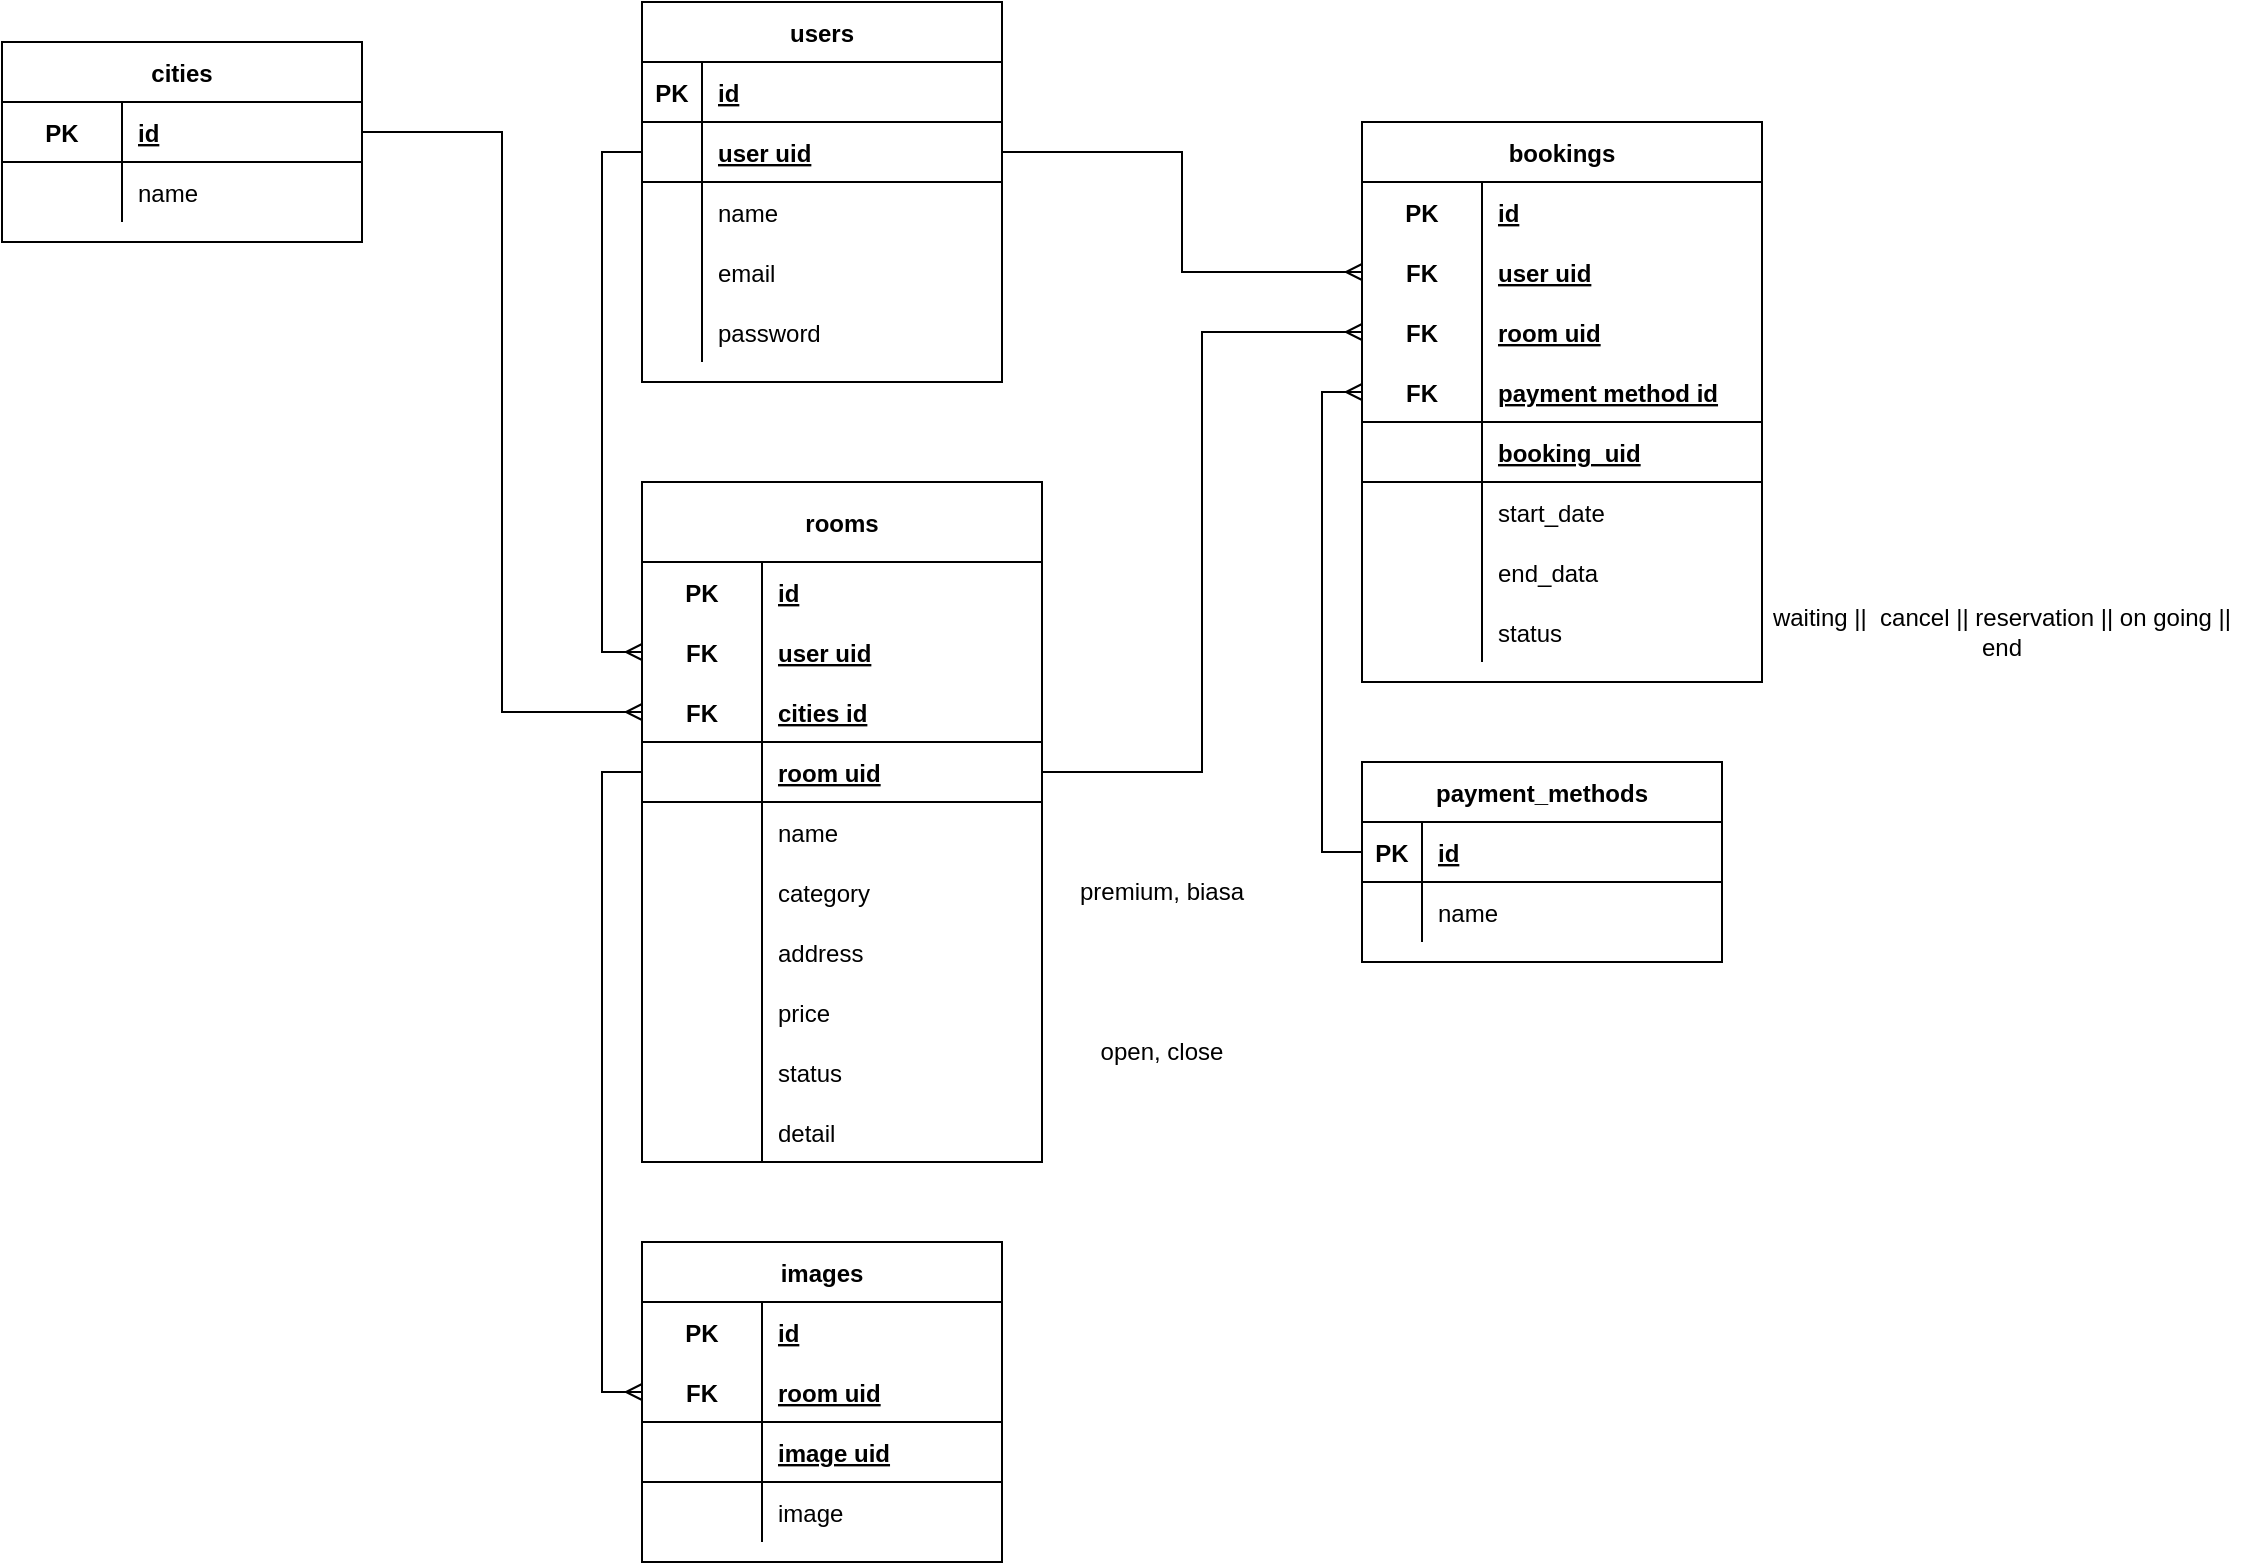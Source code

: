 <mxfile>
    <diagram id="iPe8jotAJczjUdUN0MHW" name="airbnb">
        <mxGraphModel dx="617" dy="588" grid="1" gridSize="10" guides="1" tooltips="1" connect="1" arrows="1" fold="1" page="1" pageScale="1" pageWidth="1169" pageHeight="827" math="0" shadow="0">
            <root>
                <mxCell id="F6-YlnlzuKN7G8_1LDeP-0"/>
                <mxCell id="F6-YlnlzuKN7G8_1LDeP-1" parent="F6-YlnlzuKN7G8_1LDeP-0"/>
                <mxCell id="jNH8X06Qy_llyJhlAX_3-0" style="edgeStyle=orthogonalEdgeStyle;rounded=0;orthogonalLoop=1;jettySize=auto;html=1;exitX=0;exitY=0.5;exitDx=0;exitDy=0;entryX=0;entryY=0.5;entryDx=0;entryDy=0;endArrow=ERmany;endFill=0;" parent="F6-YlnlzuKN7G8_1LDeP-1" source="jNH8X06Qy_llyJhlAX_3-94" target="jNH8X06Qy_llyJhlAX_3-18" edge="1">
                    <mxGeometry relative="1" as="geometry"/>
                </mxCell>
                <mxCell id="jNH8X06Qy_llyJhlAX_3-1" value="users" style="shape=table;startSize=30;container=1;collapsible=1;childLayout=tableLayout;fixedRows=1;rowLines=0;fontStyle=1;align=center;resizeLast=1;" parent="F6-YlnlzuKN7G8_1LDeP-1" vertex="1">
                    <mxGeometry x="360" y="20" width="180" height="190" as="geometry"/>
                </mxCell>
                <mxCell id="jNH8X06Qy_llyJhlAX_3-2" value="" style="shape=tableRow;horizontal=0;startSize=0;swimlaneHead=0;swimlaneBody=0;fillColor=none;collapsible=0;dropTarget=0;points=[[0,0.5],[1,0.5]];portConstraint=eastwest;top=0;left=0;right=0;bottom=1;" parent="jNH8X06Qy_llyJhlAX_3-1" vertex="1">
                    <mxGeometry y="30" width="180" height="30" as="geometry"/>
                </mxCell>
                <mxCell id="jNH8X06Qy_llyJhlAX_3-3" value="PK" style="shape=partialRectangle;connectable=0;fillColor=none;top=0;left=0;bottom=0;right=0;fontStyle=1;overflow=hidden;" parent="jNH8X06Qy_llyJhlAX_3-2" vertex="1">
                    <mxGeometry width="30" height="30" as="geometry">
                        <mxRectangle width="30" height="30" as="alternateBounds"/>
                    </mxGeometry>
                </mxCell>
                <mxCell id="jNH8X06Qy_llyJhlAX_3-4" value="id" style="shape=partialRectangle;connectable=0;fillColor=none;top=0;left=0;bottom=0;right=0;align=left;spacingLeft=6;fontStyle=5;overflow=hidden;" parent="jNH8X06Qy_llyJhlAX_3-2" vertex="1">
                    <mxGeometry x="30" width="150" height="30" as="geometry">
                        <mxRectangle width="150" height="30" as="alternateBounds"/>
                    </mxGeometry>
                </mxCell>
                <mxCell id="jNH8X06Qy_llyJhlAX_3-94" style="shape=tableRow;horizontal=0;startSize=0;swimlaneHead=0;swimlaneBody=0;fillColor=none;collapsible=0;dropTarget=0;points=[[0,0.5],[1,0.5]];portConstraint=eastwest;top=0;left=0;right=0;bottom=1;" parent="jNH8X06Qy_llyJhlAX_3-1" vertex="1">
                    <mxGeometry y="60" width="180" height="30" as="geometry"/>
                </mxCell>
                <mxCell id="jNH8X06Qy_llyJhlAX_3-95" style="shape=partialRectangle;connectable=0;fillColor=none;top=0;left=0;bottom=0;right=0;fontStyle=1;overflow=hidden;" parent="jNH8X06Qy_llyJhlAX_3-94" vertex="1">
                    <mxGeometry width="30" height="30" as="geometry">
                        <mxRectangle width="30" height="30" as="alternateBounds"/>
                    </mxGeometry>
                </mxCell>
                <mxCell id="jNH8X06Qy_llyJhlAX_3-96" value="user uid" style="shape=partialRectangle;connectable=0;fillColor=none;top=0;left=0;bottom=0;right=0;align=left;spacingLeft=6;fontStyle=5;overflow=hidden;" parent="jNH8X06Qy_llyJhlAX_3-94" vertex="1">
                    <mxGeometry x="30" width="150" height="30" as="geometry">
                        <mxRectangle width="150" height="30" as="alternateBounds"/>
                    </mxGeometry>
                </mxCell>
                <mxCell id="jNH8X06Qy_llyJhlAX_3-5" value="" style="shape=tableRow;horizontal=0;startSize=0;swimlaneHead=0;swimlaneBody=0;fillColor=none;collapsible=0;dropTarget=0;points=[[0,0.5],[1,0.5]];portConstraint=eastwest;top=0;left=0;right=0;bottom=0;" parent="jNH8X06Qy_llyJhlAX_3-1" vertex="1">
                    <mxGeometry y="90" width="180" height="30" as="geometry"/>
                </mxCell>
                <mxCell id="jNH8X06Qy_llyJhlAX_3-6" value="" style="shape=partialRectangle;connectable=0;fillColor=none;top=0;left=0;bottom=0;right=0;editable=1;overflow=hidden;" parent="jNH8X06Qy_llyJhlAX_3-5" vertex="1">
                    <mxGeometry width="30" height="30" as="geometry">
                        <mxRectangle width="30" height="30" as="alternateBounds"/>
                    </mxGeometry>
                </mxCell>
                <mxCell id="jNH8X06Qy_llyJhlAX_3-7" value="name" style="shape=partialRectangle;connectable=0;fillColor=none;top=0;left=0;bottom=0;right=0;align=left;spacingLeft=6;overflow=hidden;" parent="jNH8X06Qy_llyJhlAX_3-5" vertex="1">
                    <mxGeometry x="30" width="150" height="30" as="geometry">
                        <mxRectangle width="150" height="30" as="alternateBounds"/>
                    </mxGeometry>
                </mxCell>
                <mxCell id="jNH8X06Qy_llyJhlAX_3-8" value="" style="shape=tableRow;horizontal=0;startSize=0;swimlaneHead=0;swimlaneBody=0;fillColor=none;collapsible=0;dropTarget=0;points=[[0,0.5],[1,0.5]];portConstraint=eastwest;top=0;left=0;right=0;bottom=0;" parent="jNH8X06Qy_llyJhlAX_3-1" vertex="1">
                    <mxGeometry y="120" width="180" height="30" as="geometry"/>
                </mxCell>
                <mxCell id="jNH8X06Qy_llyJhlAX_3-9" value="" style="shape=partialRectangle;connectable=0;fillColor=none;top=0;left=0;bottom=0;right=0;editable=1;overflow=hidden;" parent="jNH8X06Qy_llyJhlAX_3-8" vertex="1">
                    <mxGeometry width="30" height="30" as="geometry">
                        <mxRectangle width="30" height="30" as="alternateBounds"/>
                    </mxGeometry>
                </mxCell>
                <mxCell id="jNH8X06Qy_llyJhlAX_3-10" value="email" style="shape=partialRectangle;connectable=0;fillColor=none;top=0;left=0;bottom=0;right=0;align=left;spacingLeft=6;overflow=hidden;" parent="jNH8X06Qy_llyJhlAX_3-8" vertex="1">
                    <mxGeometry x="30" width="150" height="30" as="geometry">
                        <mxRectangle width="150" height="30" as="alternateBounds"/>
                    </mxGeometry>
                </mxCell>
                <mxCell id="jNH8X06Qy_llyJhlAX_3-11" value="" style="shape=tableRow;horizontal=0;startSize=0;swimlaneHead=0;swimlaneBody=0;fillColor=none;collapsible=0;dropTarget=0;points=[[0,0.5],[1,0.5]];portConstraint=eastwest;top=0;left=0;right=0;bottom=0;" parent="jNH8X06Qy_llyJhlAX_3-1" vertex="1">
                    <mxGeometry y="150" width="180" height="30" as="geometry"/>
                </mxCell>
                <mxCell id="jNH8X06Qy_llyJhlAX_3-12" value="" style="shape=partialRectangle;connectable=0;fillColor=none;top=0;left=0;bottom=0;right=0;editable=1;overflow=hidden;" parent="jNH8X06Qy_llyJhlAX_3-11" vertex="1">
                    <mxGeometry width="30" height="30" as="geometry">
                        <mxRectangle width="30" height="30" as="alternateBounds"/>
                    </mxGeometry>
                </mxCell>
                <mxCell id="jNH8X06Qy_llyJhlAX_3-13" value="password" style="shape=partialRectangle;connectable=0;fillColor=none;top=0;left=0;bottom=0;right=0;align=left;spacingLeft=6;overflow=hidden;" parent="jNH8X06Qy_llyJhlAX_3-11" vertex="1">
                    <mxGeometry x="30" width="150" height="30" as="geometry">
                        <mxRectangle width="150" height="30" as="alternateBounds"/>
                    </mxGeometry>
                </mxCell>
                <mxCell id="jNH8X06Qy_llyJhlAX_3-14" value="rooms" style="shape=table;startSize=40;container=1;collapsible=1;childLayout=tableLayout;fixedRows=1;rowLines=0;fontStyle=1;align=center;resizeLast=1;" parent="F6-YlnlzuKN7G8_1LDeP-1" vertex="1">
                    <mxGeometry x="360" y="260" width="200" height="340" as="geometry"/>
                </mxCell>
                <mxCell id="jNH8X06Qy_llyJhlAX_3-15" value="" style="shape=tableRow;horizontal=0;startSize=0;swimlaneHead=0;swimlaneBody=0;fillColor=none;collapsible=0;dropTarget=0;points=[[0,0.5],[1,0.5]];portConstraint=eastwest;top=0;left=0;right=0;bottom=0;" parent="jNH8X06Qy_llyJhlAX_3-14" vertex="1">
                    <mxGeometry y="40" width="200" height="30" as="geometry"/>
                </mxCell>
                <mxCell id="jNH8X06Qy_llyJhlAX_3-16" value="PK" style="shape=partialRectangle;connectable=0;fillColor=none;top=0;left=0;bottom=0;right=0;fontStyle=1;overflow=hidden;" parent="jNH8X06Qy_llyJhlAX_3-15" vertex="1">
                    <mxGeometry width="60" height="30" as="geometry">
                        <mxRectangle width="60" height="30" as="alternateBounds"/>
                    </mxGeometry>
                </mxCell>
                <mxCell id="jNH8X06Qy_llyJhlAX_3-17" value="id" style="shape=partialRectangle;connectable=0;fillColor=none;top=0;left=0;bottom=0;right=0;align=left;spacingLeft=6;fontStyle=5;overflow=hidden;" parent="jNH8X06Qy_llyJhlAX_3-15" vertex="1">
                    <mxGeometry x="60" width="140" height="30" as="geometry">
                        <mxRectangle width="140" height="30" as="alternateBounds"/>
                    </mxGeometry>
                </mxCell>
                <mxCell id="jNH8X06Qy_llyJhlAX_3-18" value="" style="shape=tableRow;horizontal=0;startSize=0;swimlaneHead=0;swimlaneBody=0;fillColor=none;collapsible=0;dropTarget=0;points=[[0,0.5],[1,0.5]];portConstraint=eastwest;top=0;left=0;right=0;bottom=1;strokeColor=none;" parent="jNH8X06Qy_llyJhlAX_3-14" vertex="1">
                    <mxGeometry y="70" width="200" height="30" as="geometry"/>
                </mxCell>
                <mxCell id="jNH8X06Qy_llyJhlAX_3-19" value="FK" style="shape=partialRectangle;connectable=0;fillColor=none;top=0;left=0;bottom=0;right=0;fontStyle=1;overflow=hidden;" parent="jNH8X06Qy_llyJhlAX_3-18" vertex="1">
                    <mxGeometry width="60" height="30" as="geometry">
                        <mxRectangle width="60" height="30" as="alternateBounds"/>
                    </mxGeometry>
                </mxCell>
                <mxCell id="jNH8X06Qy_llyJhlAX_3-20" value="user uid" style="shape=partialRectangle;connectable=0;fillColor=none;top=0;left=0;bottom=0;right=0;align=left;spacingLeft=6;fontStyle=5;overflow=hidden;" parent="jNH8X06Qy_llyJhlAX_3-18" vertex="1">
                    <mxGeometry x="60" width="140" height="30" as="geometry">
                        <mxRectangle width="140" height="30" as="alternateBounds"/>
                    </mxGeometry>
                </mxCell>
                <mxCell id="yA-4zn-T3ek4qHLC0Tsx-14" style="shape=tableRow;horizontal=0;startSize=0;swimlaneHead=0;swimlaneBody=0;fillColor=none;collapsible=0;dropTarget=0;points=[[0,0.5],[1,0.5]];portConstraint=eastwest;top=0;left=0;right=0;bottom=1;strokeColor=default;" parent="jNH8X06Qy_llyJhlAX_3-14" vertex="1">
                    <mxGeometry y="100" width="200" height="30" as="geometry"/>
                </mxCell>
                <mxCell id="yA-4zn-T3ek4qHLC0Tsx-15" value="FK" style="shape=partialRectangle;connectable=0;fillColor=none;top=0;left=0;bottom=0;right=0;fontStyle=1;overflow=hidden;" parent="yA-4zn-T3ek4qHLC0Tsx-14" vertex="1">
                    <mxGeometry width="60" height="30" as="geometry">
                        <mxRectangle width="60" height="30" as="alternateBounds"/>
                    </mxGeometry>
                </mxCell>
                <mxCell id="yA-4zn-T3ek4qHLC0Tsx-16" value="cities id" style="shape=partialRectangle;connectable=0;fillColor=none;top=0;left=0;bottom=0;right=0;align=left;spacingLeft=6;fontStyle=5;overflow=hidden;" parent="yA-4zn-T3ek4qHLC0Tsx-14" vertex="1">
                    <mxGeometry x="60" width="140" height="30" as="geometry">
                        <mxRectangle width="140" height="30" as="alternateBounds"/>
                    </mxGeometry>
                </mxCell>
                <mxCell id="8i1Hix3Q9Z3WD4ij0kzK-0" style="shape=tableRow;horizontal=0;startSize=0;swimlaneHead=0;swimlaneBody=0;fillColor=none;collapsible=0;dropTarget=0;points=[[0,0.5],[1,0.5]];portConstraint=eastwest;top=0;left=0;right=0;bottom=1;strokeColor=default;" parent="jNH8X06Qy_llyJhlAX_3-14" vertex="1">
                    <mxGeometry y="130" width="200" height="30" as="geometry"/>
                </mxCell>
                <mxCell id="8i1Hix3Q9Z3WD4ij0kzK-1" style="shape=partialRectangle;connectable=0;fillColor=none;top=0;left=0;bottom=0;right=0;fontStyle=1;overflow=hidden;" parent="8i1Hix3Q9Z3WD4ij0kzK-0" vertex="1">
                    <mxGeometry width="60" height="30" as="geometry">
                        <mxRectangle width="60" height="30" as="alternateBounds"/>
                    </mxGeometry>
                </mxCell>
                <mxCell id="8i1Hix3Q9Z3WD4ij0kzK-2" value="room uid" style="shape=partialRectangle;connectable=0;fillColor=none;top=0;left=0;bottom=0;right=0;align=left;spacingLeft=6;fontStyle=5;overflow=hidden;" parent="8i1Hix3Q9Z3WD4ij0kzK-0" vertex="1">
                    <mxGeometry x="60" width="140" height="30" as="geometry">
                        <mxRectangle width="140" height="30" as="alternateBounds"/>
                    </mxGeometry>
                </mxCell>
                <mxCell id="jNH8X06Qy_llyJhlAX_3-24" value="" style="shape=tableRow;horizontal=0;startSize=0;swimlaneHead=0;swimlaneBody=0;fillColor=none;collapsible=0;dropTarget=0;points=[[0,0.5],[1,0.5]];portConstraint=eastwest;top=0;left=0;right=0;bottom=0;" parent="jNH8X06Qy_llyJhlAX_3-14" vertex="1">
                    <mxGeometry y="160" width="200" height="30" as="geometry"/>
                </mxCell>
                <mxCell id="jNH8X06Qy_llyJhlAX_3-25" value="" style="shape=partialRectangle;connectable=0;fillColor=none;top=0;left=0;bottom=0;right=0;editable=1;overflow=hidden;" parent="jNH8X06Qy_llyJhlAX_3-24" vertex="1">
                    <mxGeometry width="60" height="30" as="geometry">
                        <mxRectangle width="60" height="30" as="alternateBounds"/>
                    </mxGeometry>
                </mxCell>
                <mxCell id="jNH8X06Qy_llyJhlAX_3-26" value="name" style="shape=partialRectangle;connectable=0;fillColor=none;top=0;left=0;bottom=0;right=0;align=left;spacingLeft=6;overflow=hidden;" parent="jNH8X06Qy_llyJhlAX_3-24" vertex="1">
                    <mxGeometry x="60" width="140" height="30" as="geometry">
                        <mxRectangle width="140" height="30" as="alternateBounds"/>
                    </mxGeometry>
                </mxCell>
                <mxCell id="iODDZfMsmbBCULCT-y6B-32" style="shape=tableRow;horizontal=0;startSize=0;swimlaneHead=0;swimlaneBody=0;fillColor=none;collapsible=0;dropTarget=0;points=[[0,0.5],[1,0.5]];portConstraint=eastwest;top=0;left=0;right=0;bottom=0;" parent="jNH8X06Qy_llyJhlAX_3-14" vertex="1">
                    <mxGeometry y="190" width="200" height="30" as="geometry"/>
                </mxCell>
                <mxCell id="iODDZfMsmbBCULCT-y6B-33" style="shape=partialRectangle;connectable=0;fillColor=none;top=0;left=0;bottom=0;right=0;editable=1;overflow=hidden;" parent="iODDZfMsmbBCULCT-y6B-32" vertex="1">
                    <mxGeometry width="60" height="30" as="geometry">
                        <mxRectangle width="60" height="30" as="alternateBounds"/>
                    </mxGeometry>
                </mxCell>
                <mxCell id="iODDZfMsmbBCULCT-y6B-34" value="category" style="shape=partialRectangle;connectable=0;fillColor=none;top=0;left=0;bottom=0;right=0;align=left;spacingLeft=6;overflow=hidden;" parent="iODDZfMsmbBCULCT-y6B-32" vertex="1">
                    <mxGeometry x="60" width="140" height="30" as="geometry">
                        <mxRectangle width="140" height="30" as="alternateBounds"/>
                    </mxGeometry>
                </mxCell>
                <mxCell id="20" style="shape=tableRow;horizontal=0;startSize=0;swimlaneHead=0;swimlaneBody=0;fillColor=none;collapsible=0;dropTarget=0;points=[[0,0.5],[1,0.5]];portConstraint=eastwest;top=0;left=0;right=0;bottom=0;" parent="jNH8X06Qy_llyJhlAX_3-14" vertex="1">
                    <mxGeometry y="220" width="200" height="30" as="geometry"/>
                </mxCell>
                <mxCell id="21" style="shape=partialRectangle;connectable=0;fillColor=none;top=0;left=0;bottom=0;right=0;editable=1;overflow=hidden;" parent="20" vertex="1">
                    <mxGeometry width="60" height="30" as="geometry">
                        <mxRectangle width="60" height="30" as="alternateBounds"/>
                    </mxGeometry>
                </mxCell>
                <mxCell id="22" value="address" style="shape=partialRectangle;connectable=0;fillColor=none;top=0;left=0;bottom=0;right=0;align=left;spacingLeft=6;overflow=hidden;" parent="20" vertex="1">
                    <mxGeometry x="60" width="140" height="30" as="geometry">
                        <mxRectangle width="140" height="30" as="alternateBounds"/>
                    </mxGeometry>
                </mxCell>
                <mxCell id="jNH8X06Qy_llyJhlAX_3-27" value="" style="shape=tableRow;horizontal=0;startSize=0;swimlaneHead=0;swimlaneBody=0;fillColor=none;collapsible=0;dropTarget=0;points=[[0,0.5],[1,0.5]];portConstraint=eastwest;top=0;left=0;right=0;bottom=0;" parent="jNH8X06Qy_llyJhlAX_3-14" vertex="1">
                    <mxGeometry y="250" width="200" height="30" as="geometry"/>
                </mxCell>
                <mxCell id="jNH8X06Qy_llyJhlAX_3-28" value="" style="shape=partialRectangle;connectable=0;fillColor=none;top=0;left=0;bottom=0;right=0;editable=1;overflow=hidden;" parent="jNH8X06Qy_llyJhlAX_3-27" vertex="1">
                    <mxGeometry width="60" height="30" as="geometry">
                        <mxRectangle width="60" height="30" as="alternateBounds"/>
                    </mxGeometry>
                </mxCell>
                <mxCell id="jNH8X06Qy_llyJhlAX_3-29" value="price" style="shape=partialRectangle;connectable=0;fillColor=none;top=0;left=0;bottom=0;right=0;align=left;spacingLeft=6;overflow=hidden;" parent="jNH8X06Qy_llyJhlAX_3-27" vertex="1">
                    <mxGeometry x="60" width="140" height="30" as="geometry">
                        <mxRectangle width="140" height="30" as="alternateBounds"/>
                    </mxGeometry>
                </mxCell>
                <mxCell id="iODDZfMsmbBCULCT-y6B-37" style="shape=tableRow;horizontal=0;startSize=0;swimlaneHead=0;swimlaneBody=0;fillColor=none;collapsible=0;dropTarget=0;points=[[0,0.5],[1,0.5]];portConstraint=eastwest;top=0;left=0;right=0;bottom=0;" parent="jNH8X06Qy_llyJhlAX_3-14" vertex="1">
                    <mxGeometry y="280" width="200" height="30" as="geometry"/>
                </mxCell>
                <mxCell id="iODDZfMsmbBCULCT-y6B-38" style="shape=partialRectangle;connectable=0;fillColor=none;top=0;left=0;bottom=0;right=0;editable=1;overflow=hidden;" parent="iODDZfMsmbBCULCT-y6B-37" vertex="1">
                    <mxGeometry width="60" height="30" as="geometry">
                        <mxRectangle width="60" height="30" as="alternateBounds"/>
                    </mxGeometry>
                </mxCell>
                <mxCell id="iODDZfMsmbBCULCT-y6B-39" value="status" style="shape=partialRectangle;connectable=0;fillColor=none;top=0;left=0;bottom=0;right=0;align=left;spacingLeft=6;overflow=hidden;" parent="iODDZfMsmbBCULCT-y6B-37" vertex="1">
                    <mxGeometry x="60" width="140" height="30" as="geometry">
                        <mxRectangle width="140" height="30" as="alternateBounds"/>
                    </mxGeometry>
                </mxCell>
                <mxCell id="qS_EjxDrh5z3AgG9ltLK-0" style="shape=tableRow;horizontal=0;startSize=0;swimlaneHead=0;swimlaneBody=0;fillColor=none;collapsible=0;dropTarget=0;points=[[0,0.5],[1,0.5]];portConstraint=eastwest;top=0;left=0;right=0;bottom=0;" parent="jNH8X06Qy_llyJhlAX_3-14" vertex="1">
                    <mxGeometry y="310" width="200" height="30" as="geometry"/>
                </mxCell>
                <mxCell id="qS_EjxDrh5z3AgG9ltLK-1" style="shape=partialRectangle;connectable=0;fillColor=none;top=0;left=0;bottom=0;right=0;editable=1;overflow=hidden;" parent="qS_EjxDrh5z3AgG9ltLK-0" vertex="1">
                    <mxGeometry width="60" height="30" as="geometry">
                        <mxRectangle width="60" height="30" as="alternateBounds"/>
                    </mxGeometry>
                </mxCell>
                <mxCell id="qS_EjxDrh5z3AgG9ltLK-2" value="detail" style="shape=partialRectangle;connectable=0;fillColor=none;top=0;left=0;bottom=0;right=0;align=left;spacingLeft=6;overflow=hidden;" parent="qS_EjxDrh5z3AgG9ltLK-0" vertex="1">
                    <mxGeometry x="60" width="140" height="30" as="geometry">
                        <mxRectangle width="140" height="30" as="alternateBounds"/>
                    </mxGeometry>
                </mxCell>
                <mxCell id="jNH8X06Qy_llyJhlAX_3-70" value="bookings" style="shape=table;startSize=30;container=1;collapsible=1;childLayout=tableLayout;fixedRows=1;rowLines=0;fontStyle=1;align=center;resizeLast=1;strokeColor=default;fillColor=none;" parent="F6-YlnlzuKN7G8_1LDeP-1" vertex="1">
                    <mxGeometry x="720" y="80" width="200" height="280" as="geometry"/>
                </mxCell>
                <mxCell id="jNH8X06Qy_llyJhlAX_3-71" value="" style="shape=tableRow;horizontal=0;startSize=0;swimlaneHead=0;swimlaneBody=0;fillColor=none;collapsible=0;dropTarget=0;points=[[0,0.5],[1,0.5]];portConstraint=eastwest;top=0;left=0;right=0;bottom=0;strokeColor=default;" parent="jNH8X06Qy_llyJhlAX_3-70" vertex="1">
                    <mxGeometry y="30" width="200" height="30" as="geometry"/>
                </mxCell>
                <mxCell id="jNH8X06Qy_llyJhlAX_3-72" value="PK" style="shape=partialRectangle;connectable=0;fillColor=none;top=0;left=0;bottom=0;right=0;fontStyle=1;overflow=hidden;strokeColor=default;" parent="jNH8X06Qy_llyJhlAX_3-71" vertex="1">
                    <mxGeometry width="60" height="30" as="geometry">
                        <mxRectangle width="60" height="30" as="alternateBounds"/>
                    </mxGeometry>
                </mxCell>
                <mxCell id="jNH8X06Qy_llyJhlAX_3-73" value="id" style="shape=partialRectangle;connectable=0;fillColor=none;top=0;left=0;bottom=0;right=0;align=left;spacingLeft=6;fontStyle=5;overflow=hidden;strokeColor=default;" parent="jNH8X06Qy_llyJhlAX_3-71" vertex="1">
                    <mxGeometry x="60" width="140" height="30" as="geometry">
                        <mxRectangle width="140" height="30" as="alternateBounds"/>
                    </mxGeometry>
                </mxCell>
                <mxCell id="jNH8X06Qy_llyJhlAX_3-74" value="" style="shape=tableRow;horizontal=0;startSize=0;swimlaneHead=0;swimlaneBody=0;fillColor=none;collapsible=0;dropTarget=0;points=[[0,0.5],[1,0.5]];portConstraint=eastwest;top=0;left=0;right=0;bottom=1;strokeColor=none;" parent="jNH8X06Qy_llyJhlAX_3-70" vertex="1">
                    <mxGeometry y="60" width="200" height="30" as="geometry"/>
                </mxCell>
                <mxCell id="jNH8X06Qy_llyJhlAX_3-75" value="FK" style="shape=partialRectangle;connectable=0;fillColor=none;top=0;left=0;bottom=0;right=0;fontStyle=1;overflow=hidden;strokeColor=default;" parent="jNH8X06Qy_llyJhlAX_3-74" vertex="1">
                    <mxGeometry width="60" height="30" as="geometry">
                        <mxRectangle width="60" height="30" as="alternateBounds"/>
                    </mxGeometry>
                </mxCell>
                <mxCell id="jNH8X06Qy_llyJhlAX_3-76" value="user uid" style="shape=partialRectangle;connectable=0;fillColor=none;top=0;left=0;bottom=0;right=0;align=left;spacingLeft=6;fontStyle=5;overflow=hidden;strokeColor=default;" parent="jNH8X06Qy_llyJhlAX_3-74" vertex="1">
                    <mxGeometry x="60" width="140" height="30" as="geometry">
                        <mxRectangle width="140" height="30" as="alternateBounds"/>
                    </mxGeometry>
                </mxCell>
                <mxCell id="jNH8X06Qy_llyJhlAX_3-77" style="shape=tableRow;horizontal=0;startSize=0;swimlaneHead=0;swimlaneBody=0;fillColor=none;collapsible=0;dropTarget=0;points=[[0,0.5],[1,0.5]];portConstraint=eastwest;top=0;left=0;right=0;bottom=1;strokeColor=none;" parent="jNH8X06Qy_llyJhlAX_3-70" vertex="1">
                    <mxGeometry y="90" width="200" height="30" as="geometry"/>
                </mxCell>
                <mxCell id="jNH8X06Qy_llyJhlAX_3-78" value="FK" style="shape=partialRectangle;connectable=0;fillColor=none;top=0;left=0;bottom=0;right=0;fontStyle=1;overflow=hidden;strokeColor=default;" parent="jNH8X06Qy_llyJhlAX_3-77" vertex="1">
                    <mxGeometry width="60" height="30" as="geometry">
                        <mxRectangle width="60" height="30" as="alternateBounds"/>
                    </mxGeometry>
                </mxCell>
                <mxCell id="jNH8X06Qy_llyJhlAX_3-79" value="room uid" style="shape=partialRectangle;connectable=0;fillColor=none;top=0;left=0;bottom=0;right=0;align=left;spacingLeft=6;fontStyle=5;overflow=hidden;strokeColor=default;" parent="jNH8X06Qy_llyJhlAX_3-77" vertex="1">
                    <mxGeometry x="60" width="140" height="30" as="geometry">
                        <mxRectangle width="140" height="30" as="alternateBounds"/>
                    </mxGeometry>
                </mxCell>
                <mxCell id="iODDZfMsmbBCULCT-y6B-26" style="shape=tableRow;horizontal=0;startSize=0;swimlaneHead=0;swimlaneBody=0;fillColor=none;collapsible=0;dropTarget=0;points=[[0,0.5],[1,0.5]];portConstraint=eastwest;top=0;left=0;right=0;bottom=1;strokeColor=default;" parent="jNH8X06Qy_llyJhlAX_3-70" vertex="1">
                    <mxGeometry y="120" width="200" height="30" as="geometry"/>
                </mxCell>
                <mxCell id="iODDZfMsmbBCULCT-y6B-27" value="FK" style="shape=partialRectangle;connectable=0;fillColor=none;top=0;left=0;bottom=0;right=0;fontStyle=1;overflow=hidden;strokeColor=default;" parent="iODDZfMsmbBCULCT-y6B-26" vertex="1">
                    <mxGeometry width="60" height="30" as="geometry">
                        <mxRectangle width="60" height="30" as="alternateBounds"/>
                    </mxGeometry>
                </mxCell>
                <mxCell id="iODDZfMsmbBCULCT-y6B-28" value="payment method id" style="shape=partialRectangle;connectable=0;fillColor=none;top=0;left=0;bottom=0;right=0;align=left;spacingLeft=6;fontStyle=5;overflow=hidden;strokeColor=default;" parent="iODDZfMsmbBCULCT-y6B-26" vertex="1">
                    <mxGeometry x="60" width="140" height="30" as="geometry">
                        <mxRectangle width="140" height="30" as="alternateBounds"/>
                    </mxGeometry>
                </mxCell>
                <mxCell id="iODDZfMsmbBCULCT-y6B-22" style="shape=tableRow;horizontal=0;startSize=0;swimlaneHead=0;swimlaneBody=0;fillColor=none;collapsible=0;dropTarget=0;points=[[0,0.5],[1,0.5]];portConstraint=eastwest;top=0;left=0;right=0;bottom=1;strokeColor=default;" parent="jNH8X06Qy_llyJhlAX_3-70" vertex="1">
                    <mxGeometry y="150" width="200" height="30" as="geometry"/>
                </mxCell>
                <mxCell id="iODDZfMsmbBCULCT-y6B-23" style="shape=partialRectangle;connectable=0;fillColor=none;top=0;left=0;bottom=0;right=0;fontStyle=1;overflow=hidden;strokeColor=default;" parent="iODDZfMsmbBCULCT-y6B-22" vertex="1">
                    <mxGeometry width="60" height="30" as="geometry">
                        <mxRectangle width="60" height="30" as="alternateBounds"/>
                    </mxGeometry>
                </mxCell>
                <mxCell id="iODDZfMsmbBCULCT-y6B-24" value="booking_uid" style="shape=partialRectangle;connectable=0;fillColor=none;top=0;left=0;bottom=0;right=0;align=left;spacingLeft=6;fontStyle=5;overflow=hidden;strokeColor=default;" parent="iODDZfMsmbBCULCT-y6B-22" vertex="1">
                    <mxGeometry x="60" width="140" height="30" as="geometry">
                        <mxRectangle width="140" height="30" as="alternateBounds"/>
                    </mxGeometry>
                </mxCell>
                <mxCell id="3" style="shape=tableRow;horizontal=0;startSize=0;swimlaneHead=0;swimlaneBody=0;fillColor=none;collapsible=0;dropTarget=0;points=[[0,0.5],[1,0.5]];portConstraint=eastwest;top=0;left=0;right=0;bottom=0;strokeColor=default;" parent="jNH8X06Qy_llyJhlAX_3-70" vertex="1">
                    <mxGeometry y="180" width="200" height="30" as="geometry"/>
                </mxCell>
                <mxCell id="4" style="shape=partialRectangle;connectable=0;fillColor=none;top=0;left=0;bottom=0;right=0;editable=1;overflow=hidden;strokeColor=default;" parent="3" vertex="1">
                    <mxGeometry width="60" height="30" as="geometry">
                        <mxRectangle width="60" height="30" as="alternateBounds"/>
                    </mxGeometry>
                </mxCell>
                <mxCell id="5" value="start_date" style="shape=partialRectangle;connectable=0;fillColor=none;top=0;left=0;bottom=0;right=0;align=left;spacingLeft=6;overflow=hidden;strokeColor=default;" parent="3" vertex="1">
                    <mxGeometry x="60" width="140" height="30" as="geometry">
                        <mxRectangle width="140" height="30" as="alternateBounds"/>
                    </mxGeometry>
                </mxCell>
                <mxCell id="0" style="shape=tableRow;horizontal=0;startSize=0;swimlaneHead=0;swimlaneBody=0;fillColor=none;collapsible=0;dropTarget=0;points=[[0,0.5],[1,0.5]];portConstraint=eastwest;top=0;left=0;right=0;bottom=0;strokeColor=default;" parent="jNH8X06Qy_llyJhlAX_3-70" vertex="1">
                    <mxGeometry y="210" width="200" height="30" as="geometry"/>
                </mxCell>
                <mxCell id="1" style="shape=partialRectangle;connectable=0;fillColor=none;top=0;left=0;bottom=0;right=0;editable=1;overflow=hidden;strokeColor=default;" parent="0" vertex="1">
                    <mxGeometry width="60" height="30" as="geometry">
                        <mxRectangle width="60" height="30" as="alternateBounds"/>
                    </mxGeometry>
                </mxCell>
                <mxCell id="2" value="end_data" style="shape=partialRectangle;connectable=0;fillColor=none;top=0;left=0;bottom=0;right=0;align=left;spacingLeft=6;overflow=hidden;strokeColor=default;" parent="0" vertex="1">
                    <mxGeometry x="60" width="140" height="30" as="geometry">
                        <mxRectangle width="140" height="30" as="alternateBounds"/>
                    </mxGeometry>
                </mxCell>
                <mxCell id="uTeJtCbLmKIoqEkn5PxB-0" style="shape=tableRow;horizontal=0;startSize=0;swimlaneHead=0;swimlaneBody=0;fillColor=none;collapsible=0;dropTarget=0;points=[[0,0.5],[1,0.5]];portConstraint=eastwest;top=0;left=0;right=0;bottom=0;strokeColor=default;" parent="jNH8X06Qy_llyJhlAX_3-70" vertex="1">
                    <mxGeometry y="240" width="200" height="30" as="geometry"/>
                </mxCell>
                <mxCell id="uTeJtCbLmKIoqEkn5PxB-1" style="shape=partialRectangle;connectable=0;fillColor=none;top=0;left=0;bottom=0;right=0;editable=1;overflow=hidden;strokeColor=default;" parent="uTeJtCbLmKIoqEkn5PxB-0" vertex="1">
                    <mxGeometry width="60" height="30" as="geometry">
                        <mxRectangle width="60" height="30" as="alternateBounds"/>
                    </mxGeometry>
                </mxCell>
                <mxCell id="uTeJtCbLmKIoqEkn5PxB-2" value="status" style="shape=partialRectangle;connectable=0;fillColor=none;top=0;left=0;bottom=0;right=0;align=left;spacingLeft=6;overflow=hidden;strokeColor=default;" parent="uTeJtCbLmKIoqEkn5PxB-0" vertex="1">
                    <mxGeometry x="60" width="140" height="30" as="geometry">
                        <mxRectangle width="140" height="30" as="alternateBounds"/>
                    </mxGeometry>
                </mxCell>
                <mxCell id="8i1Hix3Q9Z3WD4ij0kzK-31" value="images" style="shape=table;startSize=30;container=1;collapsible=1;childLayout=tableLayout;fixedRows=1;rowLines=0;fontStyle=1;align=center;resizeLast=1;" parent="F6-YlnlzuKN7G8_1LDeP-1" vertex="1">
                    <mxGeometry x="360" y="640" width="180" height="160" as="geometry"/>
                </mxCell>
                <mxCell id="8i1Hix3Q9Z3WD4ij0kzK-32" value="" style="shape=tableRow;horizontal=0;startSize=0;swimlaneHead=0;swimlaneBody=0;fillColor=none;collapsible=0;dropTarget=0;points=[[0,0.5],[1,0.5]];portConstraint=eastwest;top=0;left=0;right=0;bottom=0;" parent="8i1Hix3Q9Z3WD4ij0kzK-31" vertex="1">
                    <mxGeometry y="30" width="180" height="30" as="geometry"/>
                </mxCell>
                <mxCell id="8i1Hix3Q9Z3WD4ij0kzK-33" value="PK" style="shape=partialRectangle;connectable=0;fillColor=none;top=0;left=0;bottom=0;right=0;fontStyle=1;overflow=hidden;" parent="8i1Hix3Q9Z3WD4ij0kzK-32" vertex="1">
                    <mxGeometry width="60" height="30" as="geometry">
                        <mxRectangle width="60" height="30" as="alternateBounds"/>
                    </mxGeometry>
                </mxCell>
                <mxCell id="8i1Hix3Q9Z3WD4ij0kzK-34" value="id" style="shape=partialRectangle;connectable=0;fillColor=none;top=0;left=0;bottom=0;right=0;align=left;spacingLeft=6;fontStyle=5;overflow=hidden;" parent="8i1Hix3Q9Z3WD4ij0kzK-32" vertex="1">
                    <mxGeometry x="60" width="120" height="30" as="geometry">
                        <mxRectangle width="120" height="30" as="alternateBounds"/>
                    </mxGeometry>
                </mxCell>
                <mxCell id="8i1Hix3Q9Z3WD4ij0kzK-35" value="" style="shape=tableRow;horizontal=0;startSize=0;swimlaneHead=0;swimlaneBody=0;fillColor=none;collapsible=0;dropTarget=0;points=[[0,0.5],[1,0.5]];portConstraint=eastwest;top=0;left=0;right=0;bottom=1;strokeColor=default;" parent="8i1Hix3Q9Z3WD4ij0kzK-31" vertex="1">
                    <mxGeometry y="60" width="180" height="30" as="geometry"/>
                </mxCell>
                <mxCell id="8i1Hix3Q9Z3WD4ij0kzK-36" value="FK" style="shape=partialRectangle;connectable=0;fillColor=none;top=0;left=0;bottom=0;right=0;fontStyle=1;overflow=hidden;" parent="8i1Hix3Q9Z3WD4ij0kzK-35" vertex="1">
                    <mxGeometry width="60" height="30" as="geometry">
                        <mxRectangle width="60" height="30" as="alternateBounds"/>
                    </mxGeometry>
                </mxCell>
                <mxCell id="8i1Hix3Q9Z3WD4ij0kzK-37" value="room uid" style="shape=partialRectangle;connectable=0;fillColor=none;top=0;left=0;bottom=0;right=0;align=left;spacingLeft=6;fontStyle=5;overflow=hidden;" parent="8i1Hix3Q9Z3WD4ij0kzK-35" vertex="1">
                    <mxGeometry x="60" width="120" height="30" as="geometry">
                        <mxRectangle width="120" height="30" as="alternateBounds"/>
                    </mxGeometry>
                </mxCell>
                <mxCell id="8i1Hix3Q9Z3WD4ij0kzK-38" style="shape=tableRow;horizontal=0;startSize=0;swimlaneHead=0;swimlaneBody=0;fillColor=none;collapsible=0;dropTarget=0;points=[[0,0.5],[1,0.5]];portConstraint=eastwest;top=0;left=0;right=0;bottom=1;strokeColor=default;" parent="8i1Hix3Q9Z3WD4ij0kzK-31" vertex="1">
                    <mxGeometry y="90" width="180" height="30" as="geometry"/>
                </mxCell>
                <mxCell id="8i1Hix3Q9Z3WD4ij0kzK-39" style="shape=partialRectangle;connectable=0;fillColor=none;top=0;left=0;bottom=0;right=0;fontStyle=1;overflow=hidden;" parent="8i1Hix3Q9Z3WD4ij0kzK-38" vertex="1">
                    <mxGeometry width="60" height="30" as="geometry">
                        <mxRectangle width="60" height="30" as="alternateBounds"/>
                    </mxGeometry>
                </mxCell>
                <mxCell id="8i1Hix3Q9Z3WD4ij0kzK-40" value="image uid" style="shape=partialRectangle;connectable=0;fillColor=none;top=0;left=0;bottom=0;right=0;align=left;spacingLeft=6;fontStyle=5;overflow=hidden;" parent="8i1Hix3Q9Z3WD4ij0kzK-38" vertex="1">
                    <mxGeometry x="60" width="120" height="30" as="geometry">
                        <mxRectangle width="120" height="30" as="alternateBounds"/>
                    </mxGeometry>
                </mxCell>
                <mxCell id="8i1Hix3Q9Z3WD4ij0kzK-41" value="" style="shape=tableRow;horizontal=0;startSize=0;swimlaneHead=0;swimlaneBody=0;fillColor=none;collapsible=0;dropTarget=0;points=[[0,0.5],[1,0.5]];portConstraint=eastwest;top=0;left=0;right=0;bottom=0;" parent="8i1Hix3Q9Z3WD4ij0kzK-31" vertex="1">
                    <mxGeometry y="120" width="180" height="30" as="geometry"/>
                </mxCell>
                <mxCell id="8i1Hix3Q9Z3WD4ij0kzK-42" value="" style="shape=partialRectangle;connectable=0;fillColor=none;top=0;left=0;bottom=0;right=0;editable=1;overflow=hidden;" parent="8i1Hix3Q9Z3WD4ij0kzK-41" vertex="1">
                    <mxGeometry width="60" height="30" as="geometry">
                        <mxRectangle width="60" height="30" as="alternateBounds"/>
                    </mxGeometry>
                </mxCell>
                <mxCell id="8i1Hix3Q9Z3WD4ij0kzK-43" value="image" style="shape=partialRectangle;connectable=0;fillColor=none;top=0;left=0;bottom=0;right=0;align=left;spacingLeft=6;overflow=hidden;" parent="8i1Hix3Q9Z3WD4ij0kzK-41" vertex="1">
                    <mxGeometry x="60" width="120" height="30" as="geometry">
                        <mxRectangle width="120" height="30" as="alternateBounds"/>
                    </mxGeometry>
                </mxCell>
                <mxCell id="8i1Hix3Q9Z3WD4ij0kzK-53" style="edgeStyle=orthogonalEdgeStyle;rounded=0;orthogonalLoop=1;jettySize=auto;html=1;exitX=0;exitY=0.5;exitDx=0;exitDy=0;entryX=0;entryY=0.5;entryDx=0;entryDy=0;endArrow=ERmany;endFill=0;" parent="F6-YlnlzuKN7G8_1LDeP-1" source="8i1Hix3Q9Z3WD4ij0kzK-0" target="8i1Hix3Q9Z3WD4ij0kzK-35" edge="1">
                    <mxGeometry relative="1" as="geometry"/>
                </mxCell>
                <mxCell id="sSfNH22Dh0RmwKf5r3GV-52" value="cities" style="shape=table;startSize=30;container=1;collapsible=1;childLayout=tableLayout;fixedRows=1;rowLines=0;fontStyle=1;align=center;resizeLast=1;" parent="F6-YlnlzuKN7G8_1LDeP-1" vertex="1">
                    <mxGeometry x="40" y="40" width="180" height="100" as="geometry"/>
                </mxCell>
                <mxCell id="sSfNH22Dh0RmwKf5r3GV-56" value="" style="shape=tableRow;horizontal=0;startSize=0;swimlaneHead=0;swimlaneBody=0;fillColor=none;collapsible=0;dropTarget=0;points=[[0,0.5],[1,0.5]];portConstraint=eastwest;top=0;left=0;right=0;bottom=1;strokeColor=default;" parent="sSfNH22Dh0RmwKf5r3GV-52" vertex="1">
                    <mxGeometry y="30" width="180" height="30" as="geometry"/>
                </mxCell>
                <mxCell id="sSfNH22Dh0RmwKf5r3GV-57" value="PK" style="shape=partialRectangle;connectable=0;fillColor=none;top=0;left=0;bottom=0;right=0;fontStyle=1;overflow=hidden;" parent="sSfNH22Dh0RmwKf5r3GV-56" vertex="1">
                    <mxGeometry width="60" height="30" as="geometry">
                        <mxRectangle width="60" height="30" as="alternateBounds"/>
                    </mxGeometry>
                </mxCell>
                <mxCell id="sSfNH22Dh0RmwKf5r3GV-58" value="id" style="shape=partialRectangle;connectable=0;fillColor=none;top=0;left=0;bottom=0;right=0;align=left;spacingLeft=6;fontStyle=5;overflow=hidden;" parent="sSfNH22Dh0RmwKf5r3GV-56" vertex="1">
                    <mxGeometry x="60" width="120" height="30" as="geometry">
                        <mxRectangle width="120" height="30" as="alternateBounds"/>
                    </mxGeometry>
                </mxCell>
                <mxCell id="sSfNH22Dh0RmwKf5r3GV-62" value="" style="shape=tableRow;horizontal=0;startSize=0;swimlaneHead=0;swimlaneBody=0;fillColor=none;collapsible=0;dropTarget=0;points=[[0,0.5],[1,0.5]];portConstraint=eastwest;top=0;left=0;right=0;bottom=0;" parent="sSfNH22Dh0RmwKf5r3GV-52" vertex="1">
                    <mxGeometry y="60" width="180" height="30" as="geometry"/>
                </mxCell>
                <mxCell id="sSfNH22Dh0RmwKf5r3GV-63" value="" style="shape=partialRectangle;connectable=0;fillColor=none;top=0;left=0;bottom=0;right=0;editable=1;overflow=hidden;" parent="sSfNH22Dh0RmwKf5r3GV-62" vertex="1">
                    <mxGeometry width="60" height="30" as="geometry">
                        <mxRectangle width="60" height="30" as="alternateBounds"/>
                    </mxGeometry>
                </mxCell>
                <mxCell id="sSfNH22Dh0RmwKf5r3GV-64" value="name" style="shape=partialRectangle;connectable=0;fillColor=none;top=0;left=0;bottom=0;right=0;align=left;spacingLeft=6;overflow=hidden;" parent="sSfNH22Dh0RmwKf5r3GV-62" vertex="1">
                    <mxGeometry x="60" width="120" height="30" as="geometry">
                        <mxRectangle width="120" height="30" as="alternateBounds"/>
                    </mxGeometry>
                </mxCell>
                <mxCell id="sSfNH22Dh0RmwKf5r3GV-68" value="waiting ||&amp;nbsp; cancel || reservation || on going || end" style="text;html=1;strokeColor=none;fillColor=none;align=center;verticalAlign=middle;whiteSpace=wrap;rounded=0;" parent="F6-YlnlzuKN7G8_1LDeP-1" vertex="1">
                    <mxGeometry x="920" y="320" width="240" height="30" as="geometry"/>
                </mxCell>
                <mxCell id="yA-4zn-T3ek4qHLC0Tsx-0" value="payment_methods" style="shape=table;startSize=30;container=1;collapsible=1;childLayout=tableLayout;fixedRows=1;rowLines=0;fontStyle=1;align=center;resizeLast=1;strokeColor=default;fillColor=none;" parent="F6-YlnlzuKN7G8_1LDeP-1" vertex="1">
                    <mxGeometry x="720" y="400" width="180" height="100" as="geometry"/>
                </mxCell>
                <mxCell id="yA-4zn-T3ek4qHLC0Tsx-1" value="" style="shape=tableRow;horizontal=0;startSize=0;swimlaneHead=0;swimlaneBody=0;fillColor=none;collapsible=0;dropTarget=0;points=[[0,0.5],[1,0.5]];portConstraint=eastwest;top=0;left=0;right=0;bottom=1;strokeColor=default;" parent="yA-4zn-T3ek4qHLC0Tsx-0" vertex="1">
                    <mxGeometry y="30" width="180" height="30" as="geometry"/>
                </mxCell>
                <mxCell id="yA-4zn-T3ek4qHLC0Tsx-2" value="PK" style="shape=partialRectangle;connectable=0;fillColor=none;top=0;left=0;bottom=0;right=0;fontStyle=1;overflow=hidden;strokeColor=default;" parent="yA-4zn-T3ek4qHLC0Tsx-1" vertex="1">
                    <mxGeometry width="30" height="30" as="geometry">
                        <mxRectangle width="30" height="30" as="alternateBounds"/>
                    </mxGeometry>
                </mxCell>
                <mxCell id="yA-4zn-T3ek4qHLC0Tsx-3" value="id" style="shape=partialRectangle;connectable=0;fillColor=none;top=0;left=0;bottom=0;right=0;align=left;spacingLeft=6;fontStyle=5;overflow=hidden;strokeColor=default;" parent="yA-4zn-T3ek4qHLC0Tsx-1" vertex="1">
                    <mxGeometry x="30" width="150" height="30" as="geometry">
                        <mxRectangle width="150" height="30" as="alternateBounds"/>
                    </mxGeometry>
                </mxCell>
                <mxCell id="yA-4zn-T3ek4qHLC0Tsx-4" value="" style="shape=tableRow;horizontal=0;startSize=0;swimlaneHead=0;swimlaneBody=0;fillColor=none;collapsible=0;dropTarget=0;points=[[0,0.5],[1,0.5]];portConstraint=eastwest;top=0;left=0;right=0;bottom=0;strokeColor=default;" parent="yA-4zn-T3ek4qHLC0Tsx-0" vertex="1">
                    <mxGeometry y="60" width="180" height="30" as="geometry"/>
                </mxCell>
                <mxCell id="yA-4zn-T3ek4qHLC0Tsx-5" value="" style="shape=partialRectangle;connectable=0;fillColor=none;top=0;left=0;bottom=0;right=0;editable=1;overflow=hidden;strokeColor=default;" parent="yA-4zn-T3ek4qHLC0Tsx-4" vertex="1">
                    <mxGeometry width="30" height="30" as="geometry">
                        <mxRectangle width="30" height="30" as="alternateBounds"/>
                    </mxGeometry>
                </mxCell>
                <mxCell id="yA-4zn-T3ek4qHLC0Tsx-6" value="name" style="shape=partialRectangle;connectable=0;fillColor=none;top=0;left=0;bottom=0;right=0;align=left;spacingLeft=6;overflow=hidden;strokeColor=default;" parent="yA-4zn-T3ek4qHLC0Tsx-4" vertex="1">
                    <mxGeometry x="30" width="150" height="30" as="geometry">
                        <mxRectangle width="150" height="30" as="alternateBounds"/>
                    </mxGeometry>
                </mxCell>
                <mxCell id="yA-4zn-T3ek4qHLC0Tsx-18" style="edgeStyle=orthogonalEdgeStyle;rounded=0;orthogonalLoop=1;jettySize=auto;html=1;exitX=1;exitY=0.5;exitDx=0;exitDy=0;entryX=0;entryY=0.5;entryDx=0;entryDy=0;startArrow=none;startFill=0;endArrow=ERmany;endFill=0;" parent="F6-YlnlzuKN7G8_1LDeP-1" target="yA-4zn-T3ek4qHLC0Tsx-14" edge="1">
                    <mxGeometry relative="1" as="geometry"/>
                </mxCell>
                <mxCell id="_w7dfs-PopMZuo9cU12V-25" style="edgeStyle=orthogonalEdgeStyle;rounded=0;orthogonalLoop=1;jettySize=auto;html=1;exitX=1;exitY=0.5;exitDx=0;exitDy=0;entryX=0;entryY=0.5;entryDx=0;entryDy=0;endArrow=ERmany;endFill=0;" parent="F6-YlnlzuKN7G8_1LDeP-1" source="sSfNH22Dh0RmwKf5r3GV-56" target="yA-4zn-T3ek4qHLC0Tsx-14" edge="1">
                    <mxGeometry relative="1" as="geometry"/>
                </mxCell>
                <mxCell id="iODDZfMsmbBCULCT-y6B-29" style="edgeStyle=orthogonalEdgeStyle;rounded=0;orthogonalLoop=1;jettySize=auto;html=1;exitX=1;exitY=0.5;exitDx=0;exitDy=0;entryX=0;entryY=0.5;entryDx=0;entryDy=0;endArrow=ERmany;endFill=0;" parent="F6-YlnlzuKN7G8_1LDeP-1" source="jNH8X06Qy_llyJhlAX_3-94" target="jNH8X06Qy_llyJhlAX_3-74" edge="1">
                    <mxGeometry relative="1" as="geometry"/>
                </mxCell>
                <mxCell id="iODDZfMsmbBCULCT-y6B-30" style="edgeStyle=orthogonalEdgeStyle;rounded=0;orthogonalLoop=1;jettySize=auto;html=1;exitX=1;exitY=0.5;exitDx=0;exitDy=0;entryX=0;entryY=0.5;entryDx=0;entryDy=0;endArrow=ERmany;endFill=0;" parent="F6-YlnlzuKN7G8_1LDeP-1" source="8i1Hix3Q9Z3WD4ij0kzK-0" target="jNH8X06Qy_llyJhlAX_3-77" edge="1">
                    <mxGeometry relative="1" as="geometry"/>
                </mxCell>
                <mxCell id="iODDZfMsmbBCULCT-y6B-31" style="edgeStyle=orthogonalEdgeStyle;rounded=0;orthogonalLoop=1;jettySize=auto;html=1;exitX=0;exitY=0.5;exitDx=0;exitDy=0;entryX=0;entryY=0.5;entryDx=0;entryDy=0;endArrow=ERmany;endFill=0;" parent="F6-YlnlzuKN7G8_1LDeP-1" source="yA-4zn-T3ek4qHLC0Tsx-1" target="iODDZfMsmbBCULCT-y6B-26" edge="1">
                    <mxGeometry relative="1" as="geometry"/>
                </mxCell>
                <mxCell id="iODDZfMsmbBCULCT-y6B-36" value="premium, biasa" style="text;html=1;strokeColor=none;fillColor=none;align=center;verticalAlign=middle;whiteSpace=wrap;rounded=0;" parent="F6-YlnlzuKN7G8_1LDeP-1" vertex="1">
                    <mxGeometry x="560" y="450" width="120" height="30" as="geometry"/>
                </mxCell>
                <mxCell id="iODDZfMsmbBCULCT-y6B-40" value="open, close" style="text;html=1;strokeColor=none;fillColor=none;align=center;verticalAlign=middle;whiteSpace=wrap;rounded=0;" parent="F6-YlnlzuKN7G8_1LDeP-1" vertex="1">
                    <mxGeometry x="560" y="530" width="120" height="30" as="geometry"/>
                </mxCell>
            </root>
        </mxGraphModel>
    </diagram>
</mxfile>